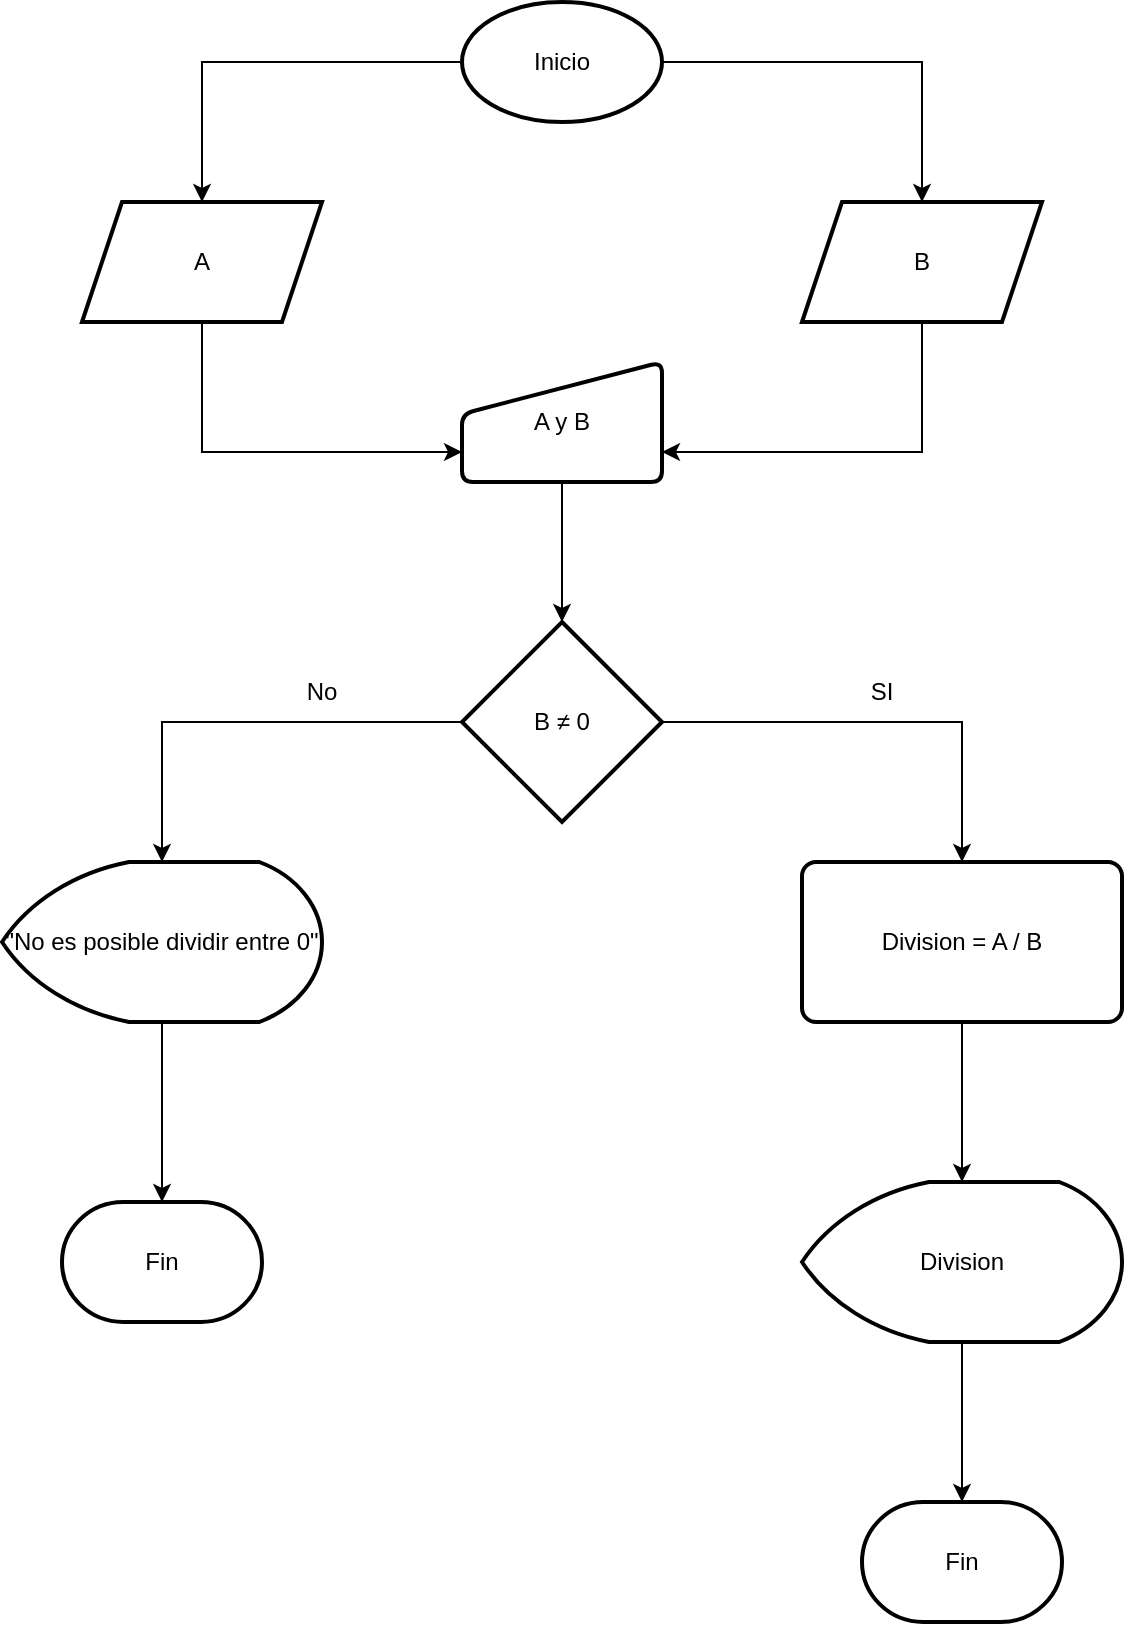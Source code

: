 <mxfile version="24.3.1" type="github">
  <diagram name="Página-1" id="Q1yxPDRFkPxovAoV46yN">
    <mxGraphModel dx="880" dy="440" grid="1" gridSize="10" guides="1" tooltips="1" connect="1" arrows="1" fold="1" page="1" pageScale="1" pageWidth="827" pageHeight="1169" math="0" shadow="0">
      <root>
        <mxCell id="0" />
        <mxCell id="1" parent="0" />
        <mxCell id="tVD6kmHr0pUcyw0U8QJO-9" value="" style="edgeStyle=orthogonalEdgeStyle;rounded=0;orthogonalLoop=1;jettySize=auto;html=1;" edge="1" parent="1" source="tVD6kmHr0pUcyw0U8QJO-1" target="tVD6kmHr0pUcyw0U8QJO-8">
          <mxGeometry relative="1" as="geometry" />
        </mxCell>
        <mxCell id="tVD6kmHr0pUcyw0U8QJO-11" value="" style="edgeStyle=orthogonalEdgeStyle;rounded=0;orthogonalLoop=1;jettySize=auto;html=1;" edge="1" parent="1" source="tVD6kmHr0pUcyw0U8QJO-1" target="tVD6kmHr0pUcyw0U8QJO-10">
          <mxGeometry relative="1" as="geometry" />
        </mxCell>
        <mxCell id="tVD6kmHr0pUcyw0U8QJO-1" value="Inicio" style="strokeWidth=2;html=1;shape=mxgraph.flowchart.start_1;whiteSpace=wrap;" vertex="1" parent="1">
          <mxGeometry x="350" y="10" width="100" height="60" as="geometry" />
        </mxCell>
        <mxCell id="tVD6kmHr0pUcyw0U8QJO-22" style="edgeStyle=orthogonalEdgeStyle;rounded=0;orthogonalLoop=1;jettySize=auto;html=1;entryX=0;entryY=0.75;entryDx=0;entryDy=0;" edge="1" parent="1" source="tVD6kmHr0pUcyw0U8QJO-8" target="tVD6kmHr0pUcyw0U8QJO-21">
          <mxGeometry relative="1" as="geometry">
            <Array as="points">
              <mxPoint x="220" y="235" />
            </Array>
          </mxGeometry>
        </mxCell>
        <mxCell id="tVD6kmHr0pUcyw0U8QJO-8" value="A" style="shape=parallelogram;perimeter=parallelogramPerimeter;whiteSpace=wrap;html=1;fixedSize=1;strokeWidth=2;" vertex="1" parent="1">
          <mxGeometry x="160" y="110" width="120" height="60" as="geometry" />
        </mxCell>
        <mxCell id="tVD6kmHr0pUcyw0U8QJO-23" style="edgeStyle=orthogonalEdgeStyle;rounded=0;orthogonalLoop=1;jettySize=auto;html=1;entryX=1;entryY=0.75;entryDx=0;entryDy=0;" edge="1" parent="1" source="tVD6kmHr0pUcyw0U8QJO-10" target="tVD6kmHr0pUcyw0U8QJO-21">
          <mxGeometry relative="1" as="geometry">
            <Array as="points">
              <mxPoint x="580" y="235" />
            </Array>
          </mxGeometry>
        </mxCell>
        <mxCell id="tVD6kmHr0pUcyw0U8QJO-10" value="B" style="shape=parallelogram;perimeter=parallelogramPerimeter;whiteSpace=wrap;html=1;fixedSize=1;strokeWidth=2;" vertex="1" parent="1">
          <mxGeometry x="520" y="110" width="120" height="60" as="geometry" />
        </mxCell>
        <mxCell id="tVD6kmHr0pUcyw0U8QJO-21" value="A y B" style="html=1;strokeWidth=2;shape=manualInput;whiteSpace=wrap;rounded=1;size=26;arcSize=11;" vertex="1" parent="1">
          <mxGeometry x="350" y="190" width="100" height="60" as="geometry" />
        </mxCell>
        <mxCell id="tVD6kmHr0pUcyw0U8QJO-27" style="edgeStyle=orthogonalEdgeStyle;rounded=0;orthogonalLoop=1;jettySize=auto;html=1;entryX=0.5;entryY=0;entryDx=0;entryDy=0;entryPerimeter=0;" edge="1" parent="1" source="tVD6kmHr0pUcyw0U8QJO-24" target="tVD6kmHr0pUcyw0U8QJO-30">
          <mxGeometry relative="1" as="geometry">
            <mxPoint x="200" y="440" as="targetPoint" />
          </mxGeometry>
        </mxCell>
        <mxCell id="tVD6kmHr0pUcyw0U8QJO-29" style="edgeStyle=orthogonalEdgeStyle;rounded=0;orthogonalLoop=1;jettySize=auto;html=1;" edge="1" parent="1" source="tVD6kmHr0pUcyw0U8QJO-24" target="tVD6kmHr0pUcyw0U8QJO-28">
          <mxGeometry relative="1" as="geometry" />
        </mxCell>
        <mxCell id="tVD6kmHr0pUcyw0U8QJO-24" value="B ≠ 0" style="strokeWidth=2;html=1;shape=mxgraph.flowchart.decision;whiteSpace=wrap;" vertex="1" parent="1">
          <mxGeometry x="350" y="320" width="100" height="100" as="geometry" />
        </mxCell>
        <mxCell id="tVD6kmHr0pUcyw0U8QJO-25" style="edgeStyle=orthogonalEdgeStyle;rounded=0;orthogonalLoop=1;jettySize=auto;html=1;entryX=0.5;entryY=0;entryDx=0;entryDy=0;entryPerimeter=0;" edge="1" parent="1" source="tVD6kmHr0pUcyw0U8QJO-21" target="tVD6kmHr0pUcyw0U8QJO-24">
          <mxGeometry relative="1" as="geometry" />
        </mxCell>
        <mxCell id="tVD6kmHr0pUcyw0U8QJO-28" value="Division = A / B" style="rounded=1;whiteSpace=wrap;html=1;absoluteArcSize=1;arcSize=14;strokeWidth=2;" vertex="1" parent="1">
          <mxGeometry x="520" y="440" width="160" height="80" as="geometry" />
        </mxCell>
        <mxCell id="tVD6kmHr0pUcyw0U8QJO-30" value="&quot;No es posible dividir entre 0&quot;" style="strokeWidth=2;html=1;shape=mxgraph.flowchart.display;whiteSpace=wrap;" vertex="1" parent="1">
          <mxGeometry x="120" y="440" width="160" height="80" as="geometry" />
        </mxCell>
        <mxCell id="tVD6kmHr0pUcyw0U8QJO-31" value="No" style="text;html=1;align=center;verticalAlign=middle;whiteSpace=wrap;rounded=0;" vertex="1" parent="1">
          <mxGeometry x="250" y="340" width="60" height="30" as="geometry" />
        </mxCell>
        <mxCell id="tVD6kmHr0pUcyw0U8QJO-32" value="SI" style="text;html=1;align=center;verticalAlign=middle;whiteSpace=wrap;rounded=0;" vertex="1" parent="1">
          <mxGeometry x="530" y="340" width="60" height="30" as="geometry" />
        </mxCell>
        <mxCell id="tVD6kmHr0pUcyw0U8QJO-33" value="Division" style="strokeWidth=2;html=1;shape=mxgraph.flowchart.display;whiteSpace=wrap;" vertex="1" parent="1">
          <mxGeometry x="520" y="600" width="160" height="80" as="geometry" />
        </mxCell>
        <mxCell id="tVD6kmHr0pUcyw0U8QJO-34" style="edgeStyle=orthogonalEdgeStyle;rounded=0;orthogonalLoop=1;jettySize=auto;html=1;entryX=0.5;entryY=0;entryDx=0;entryDy=0;entryPerimeter=0;" edge="1" parent="1" source="tVD6kmHr0pUcyw0U8QJO-28" target="tVD6kmHr0pUcyw0U8QJO-33">
          <mxGeometry relative="1" as="geometry" />
        </mxCell>
        <mxCell id="tVD6kmHr0pUcyw0U8QJO-35" value="Fin" style="strokeWidth=2;html=1;shape=mxgraph.flowchart.terminator;whiteSpace=wrap;" vertex="1" parent="1">
          <mxGeometry x="150" y="610" width="100" height="60" as="geometry" />
        </mxCell>
        <mxCell id="tVD6kmHr0pUcyw0U8QJO-36" style="edgeStyle=orthogonalEdgeStyle;rounded=0;orthogonalLoop=1;jettySize=auto;html=1;entryX=0.5;entryY=0;entryDx=0;entryDy=0;entryPerimeter=0;" edge="1" parent="1" source="tVD6kmHr0pUcyw0U8QJO-30" target="tVD6kmHr0pUcyw0U8QJO-35">
          <mxGeometry relative="1" as="geometry" />
        </mxCell>
        <mxCell id="tVD6kmHr0pUcyw0U8QJO-37" value="Fin" style="strokeWidth=2;html=1;shape=mxgraph.flowchart.terminator;whiteSpace=wrap;" vertex="1" parent="1">
          <mxGeometry x="550" y="760" width="100" height="60" as="geometry" />
        </mxCell>
        <mxCell id="tVD6kmHr0pUcyw0U8QJO-38" style="edgeStyle=orthogonalEdgeStyle;rounded=0;orthogonalLoop=1;jettySize=auto;html=1;entryX=0.5;entryY=0;entryDx=0;entryDy=0;entryPerimeter=0;" edge="1" parent="1" source="tVD6kmHr0pUcyw0U8QJO-33" target="tVD6kmHr0pUcyw0U8QJO-37">
          <mxGeometry relative="1" as="geometry" />
        </mxCell>
      </root>
    </mxGraphModel>
  </diagram>
</mxfile>
